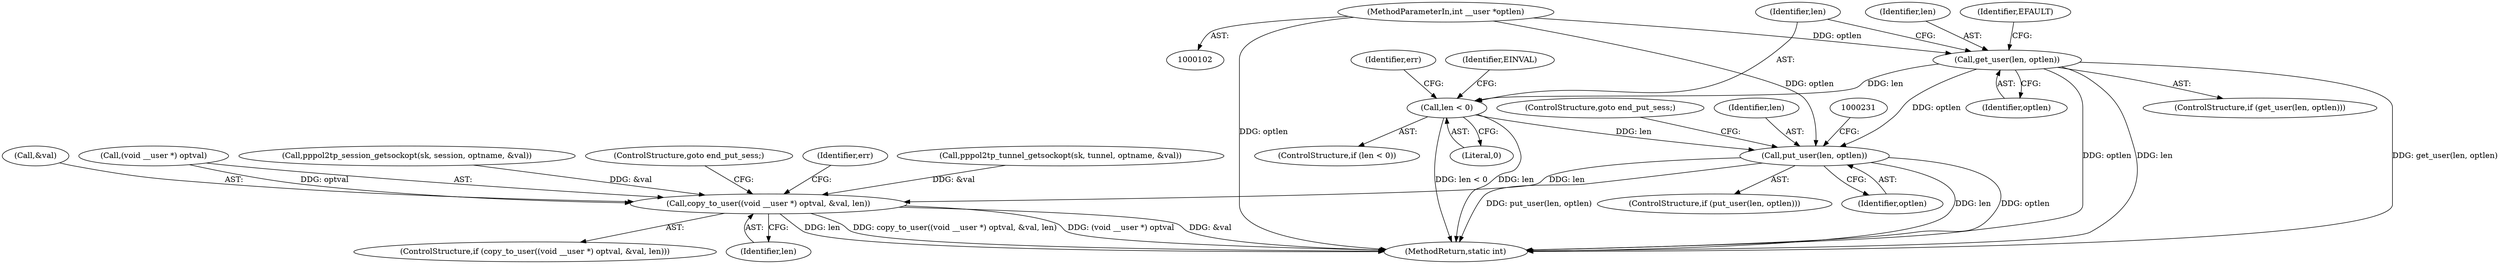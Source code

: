 digraph "0_linux_3cf521f7dc87c031617fd47e4b7aa2593c2f3daf@pointer" {
"1000129" [label="(Call,get_user(len, optlen))"];
"1000107" [label="(MethodParameterIn,int __user *optlen)"];
"1000136" [label="(Call,len < 0)"];
"1000224" [label="(Call,put_user(len, optlen))"];
"1000229" [label="(Call,copy_to_user((void __user *) optval, &val, len))"];
"1000230" [label="(Call,(void __user *) optval)"];
"1000223" [label="(ControlStructure,if (put_user(len, optlen)))"];
"1000229" [label="(Call,copy_to_user((void __user *) optval, &val, len))"];
"1000235" [label="(Identifier,len)"];
"1000227" [label="(ControlStructure,goto end_put_sess;)"];
"1000200" [label="(Call,pppol2tp_tunnel_getsockopt(sk, tunnel, optname, &val))"];
"1000233" [label="(Call,&val)"];
"1000128" [label="(ControlStructure,if (get_user(len, optlen)))"];
"1000107" [label="(MethodParameterIn,int __user *optlen)"];
"1000213" [label="(Call,pppol2tp_session_getsockopt(sk, session, optname, &val))"];
"1000225" [label="(Identifier,len)"];
"1000224" [label="(Call,put_user(len, optlen))"];
"1000226" [label="(Identifier,optlen)"];
"1000131" [label="(Identifier,optlen)"];
"1000136" [label="(Call,len < 0)"];
"1000236" [label="(ControlStructure,goto end_put_sess;)"];
"1000246" [label="(MethodReturn,static int)"];
"1000138" [label="(Literal,0)"];
"1000129" [label="(Call,get_user(len, optlen))"];
"1000137" [label="(Identifier,len)"];
"1000143" [label="(Identifier,err)"];
"1000130" [label="(Identifier,len)"];
"1000135" [label="(ControlStructure,if (len < 0))"];
"1000134" [label="(Identifier,EFAULT)"];
"1000228" [label="(ControlStructure,if (copy_to_user((void __user *) optval, &val, len)))"];
"1000238" [label="(Identifier,err)"];
"1000141" [label="(Identifier,EINVAL)"];
"1000129" -> "1000128"  [label="AST: "];
"1000129" -> "1000131"  [label="CFG: "];
"1000130" -> "1000129"  [label="AST: "];
"1000131" -> "1000129"  [label="AST: "];
"1000134" -> "1000129"  [label="CFG: "];
"1000137" -> "1000129"  [label="CFG: "];
"1000129" -> "1000246"  [label="DDG: len"];
"1000129" -> "1000246"  [label="DDG: get_user(len, optlen)"];
"1000129" -> "1000246"  [label="DDG: optlen"];
"1000107" -> "1000129"  [label="DDG: optlen"];
"1000129" -> "1000136"  [label="DDG: len"];
"1000129" -> "1000224"  [label="DDG: optlen"];
"1000107" -> "1000102"  [label="AST: "];
"1000107" -> "1000246"  [label="DDG: optlen"];
"1000107" -> "1000224"  [label="DDG: optlen"];
"1000136" -> "1000135"  [label="AST: "];
"1000136" -> "1000138"  [label="CFG: "];
"1000137" -> "1000136"  [label="AST: "];
"1000138" -> "1000136"  [label="AST: "];
"1000141" -> "1000136"  [label="CFG: "];
"1000143" -> "1000136"  [label="CFG: "];
"1000136" -> "1000246"  [label="DDG: len < 0"];
"1000136" -> "1000246"  [label="DDG: len"];
"1000136" -> "1000224"  [label="DDG: len"];
"1000224" -> "1000223"  [label="AST: "];
"1000224" -> "1000226"  [label="CFG: "];
"1000225" -> "1000224"  [label="AST: "];
"1000226" -> "1000224"  [label="AST: "];
"1000227" -> "1000224"  [label="CFG: "];
"1000231" -> "1000224"  [label="CFG: "];
"1000224" -> "1000246"  [label="DDG: len"];
"1000224" -> "1000246"  [label="DDG: optlen"];
"1000224" -> "1000246"  [label="DDG: put_user(len, optlen)"];
"1000224" -> "1000229"  [label="DDG: len"];
"1000229" -> "1000228"  [label="AST: "];
"1000229" -> "1000235"  [label="CFG: "];
"1000230" -> "1000229"  [label="AST: "];
"1000233" -> "1000229"  [label="AST: "];
"1000235" -> "1000229"  [label="AST: "];
"1000236" -> "1000229"  [label="CFG: "];
"1000238" -> "1000229"  [label="CFG: "];
"1000229" -> "1000246"  [label="DDG: &val"];
"1000229" -> "1000246"  [label="DDG: len"];
"1000229" -> "1000246"  [label="DDG: copy_to_user((void __user *) optval, &val, len)"];
"1000229" -> "1000246"  [label="DDG: (void __user *) optval"];
"1000230" -> "1000229"  [label="DDG: optval"];
"1000213" -> "1000229"  [label="DDG: &val"];
"1000200" -> "1000229"  [label="DDG: &val"];
}
